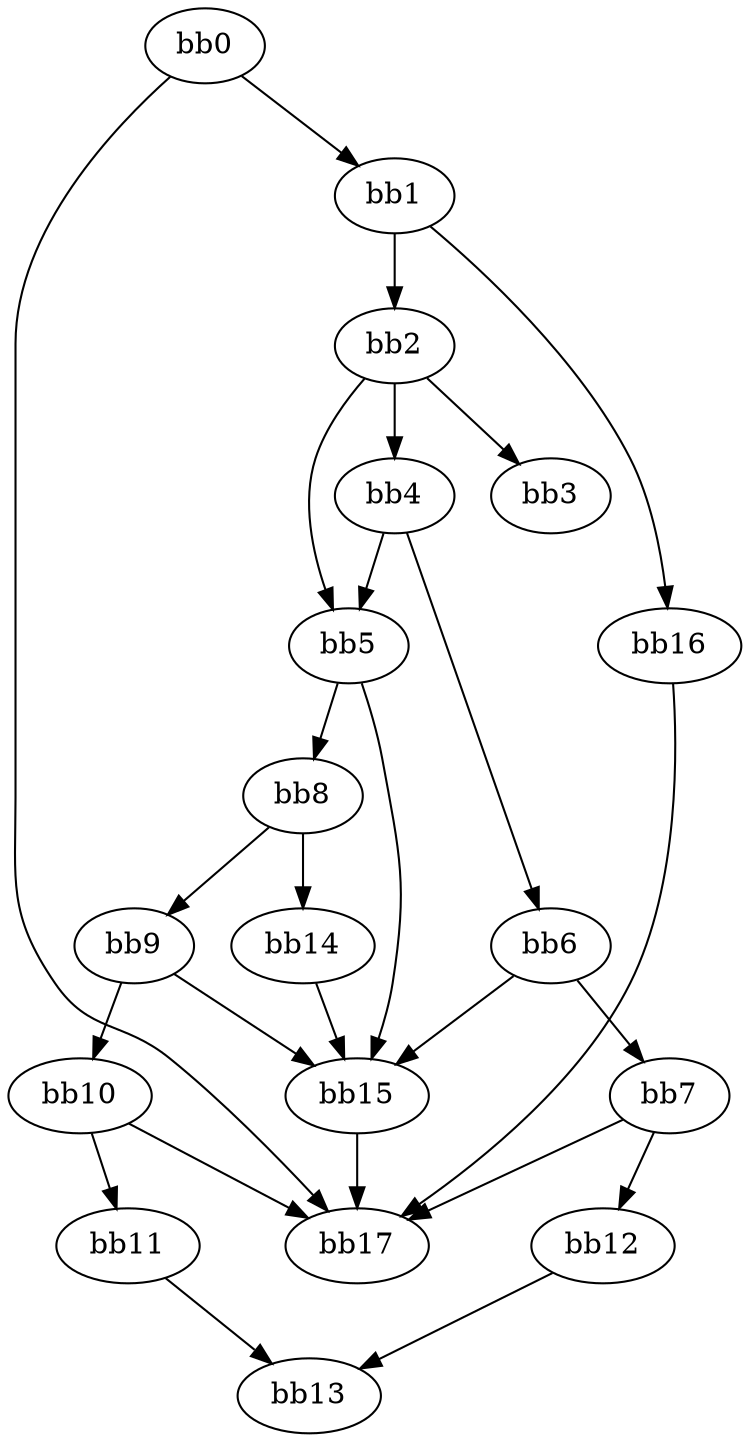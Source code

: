 digraph {
    0 [ label = "bb0\l" ]
    1 [ label = "bb1\l" ]
    2 [ label = "bb2\l" ]
    3 [ label = "bb3\l" ]
    4 [ label = "bb4\l" ]
    5 [ label = "bb5\l" ]
    6 [ label = "bb6\l" ]
    7 [ label = "bb7\l" ]
    8 [ label = "bb8\l" ]
    9 [ label = "bb9\l" ]
    10 [ label = "bb10\l" ]
    11 [ label = "bb11\l" ]
    12 [ label = "bb12\l" ]
    13 [ label = "bb13\l" ]
    14 [ label = "bb14\l" ]
    15 [ label = "bb15\l" ]
    16 [ label = "bb16\l" ]
    17 [ label = "bb17\l" ]
    0 -> 1 [ ]
    0 -> 17 [ ]
    1 -> 2 [ ]
    1 -> 16 [ ]
    2 -> 3 [ ]
    2 -> 4 [ ]
    2 -> 5 [ ]
    4 -> 5 [ ]
    4 -> 6 [ ]
    5 -> 8 [ ]
    5 -> 15 [ ]
    6 -> 7 [ ]
    6 -> 15 [ ]
    7 -> 12 [ ]
    7 -> 17 [ ]
    8 -> 9 [ ]
    8 -> 14 [ ]
    9 -> 10 [ ]
    9 -> 15 [ ]
    10 -> 11 [ ]
    10 -> 17 [ ]
    11 -> 13 [ ]
    12 -> 13 [ ]
    14 -> 15 [ ]
    15 -> 17 [ ]
    16 -> 17 [ ]
}

